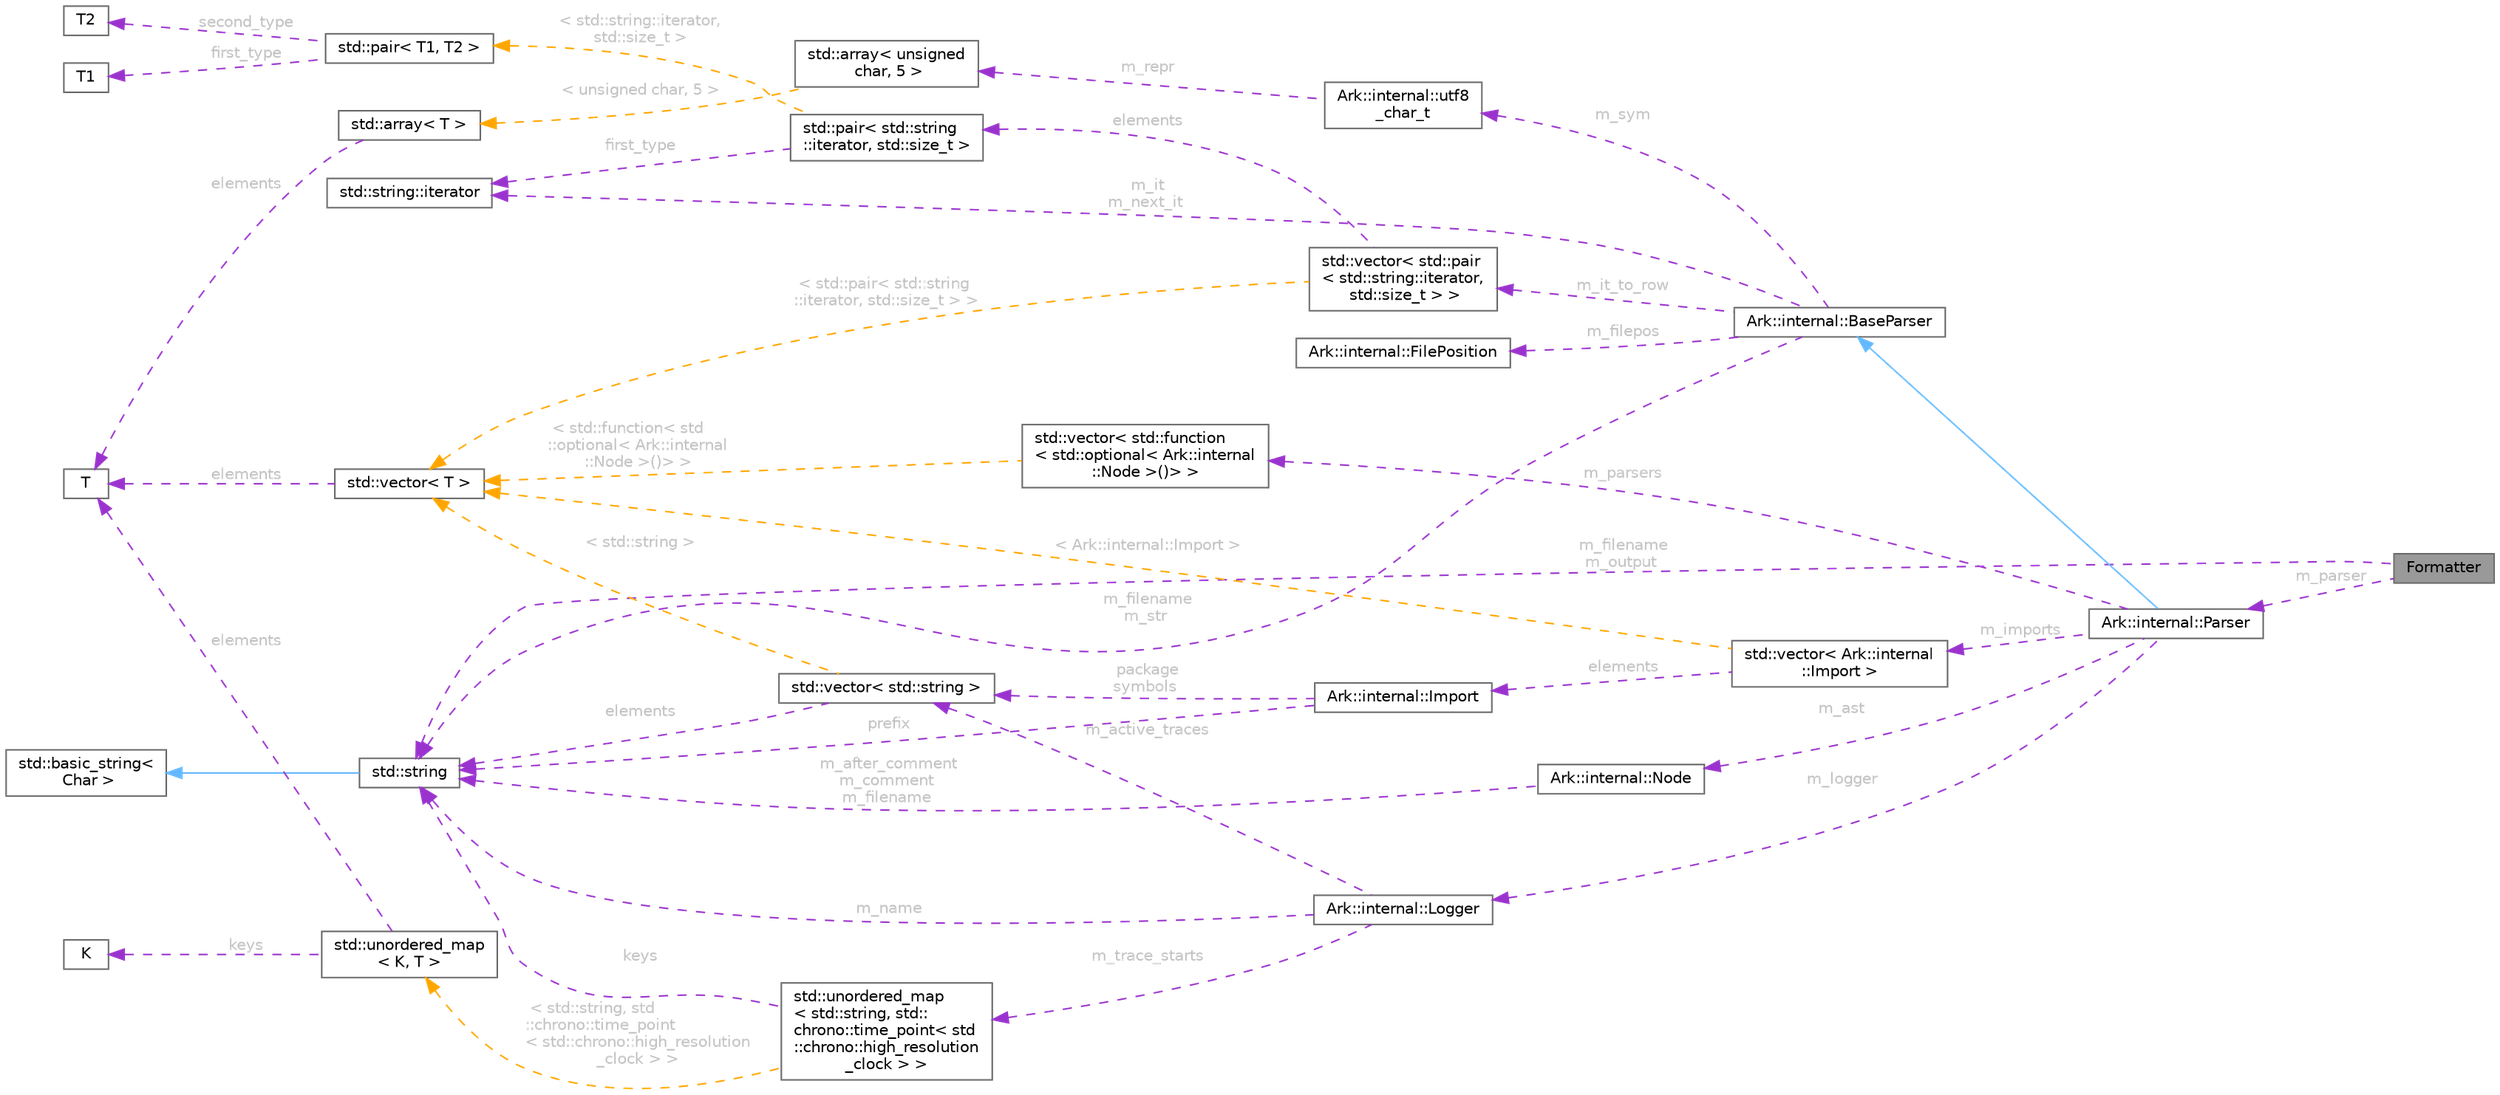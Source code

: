 digraph "Formatter"
{
 // INTERACTIVE_SVG=YES
 // LATEX_PDF_SIZE
  bgcolor="transparent";
  edge [fontname=Helvetica,fontsize=10,labelfontname=Helvetica,labelfontsize=10];
  node [fontname=Helvetica,fontsize=10,shape=box,height=0.2,width=0.4];
  rankdir="LR";
  Node1 [id="Node000001",label="Formatter",height=0.2,width=0.4,color="gray40", fillcolor="grey60", style="filled", fontcolor="black",tooltip=" "];
  Node2 -> Node1 [id="edge1_Node000001_Node000002",dir="back",color="darkorchid3",style="dashed",tooltip=" ",label=" m_filename\nm_output",fontcolor="grey" ];
  Node2 [id="Node000002",label="std::string",height=0.2,width=0.4,color="gray40", fillcolor="white", style="filled",tooltip=" "];
  Node3 -> Node2 [id="edge2_Node000002_Node000003",dir="back",color="steelblue1",style="solid",tooltip=" "];
  Node3 [id="Node000003",label="std::basic_string\<\l Char \>",height=0.2,width=0.4,color="gray40", fillcolor="white", style="filled",tooltip=" "];
  Node4 -> Node1 [id="edge3_Node000001_Node000004",dir="back",color="darkorchid3",style="dashed",tooltip=" ",label=" m_parser",fontcolor="grey" ];
  Node4 [id="Node000004",label="Ark::internal::Parser",height=0.2,width=0.4,color="gray40", fillcolor="white", style="filled",URL="$d9/d0c/classArk_1_1internal_1_1Parser.html",tooltip=" "];
  Node5 -> Node4 [id="edge4_Node000004_Node000005",dir="back",color="steelblue1",style="solid",tooltip=" "];
  Node5 [id="Node000005",label="Ark::internal::BaseParser",height=0.2,width=0.4,color="gray40", fillcolor="white", style="filled",URL="$d8/d00/classArk_1_1internal_1_1BaseParser.html",tooltip=" "];
  Node2 -> Node5 [id="edge5_Node000005_Node000002",dir="back",color="darkorchid3",style="dashed",tooltip=" ",label=" m_filename\nm_str",fontcolor="grey" ];
  Node6 -> Node5 [id="edge6_Node000005_Node000006",dir="back",color="darkorchid3",style="dashed",tooltip=" ",label=" m_it_to_row",fontcolor="grey" ];
  Node6 [id="Node000006",label="std::vector\< std::pair\l\< std::string::iterator,\l std::size_t \> \>",height=0.2,width=0.4,color="gray40", fillcolor="white", style="filled",tooltip=" "];
  Node7 -> Node6 [id="edge7_Node000006_Node000007",dir="back",color="darkorchid3",style="dashed",tooltip=" ",label=" elements",fontcolor="grey" ];
  Node7 [id="Node000007",label="std::pair\< std::string\l::iterator, std::size_t \>",height=0.2,width=0.4,color="gray40", fillcolor="white", style="filled",tooltip=" "];
  Node8 -> Node7 [id="edge8_Node000007_Node000008",dir="back",color="darkorchid3",style="dashed",tooltip=" ",label=" first_type",fontcolor="grey" ];
  Node8 [id="Node000008",label="std::string::iterator",height=0.2,width=0.4,color="gray40", fillcolor="white", style="filled",tooltip=" "];
  Node9 -> Node7 [id="edge9_Node000007_Node000009",dir="back",color="orange",style="dashed",tooltip=" ",label=" \< std::string::iterator,\l std::size_t \>",fontcolor="grey" ];
  Node9 [id="Node000009",label="std::pair\< T1, T2 \>",height=0.2,width=0.4,color="gray40", fillcolor="white", style="filled",tooltip=" "];
  Node10 -> Node9 [id="edge10_Node000009_Node000010",dir="back",color="darkorchid3",style="dashed",tooltip=" ",label=" first_type",fontcolor="grey" ];
  Node10 [id="Node000010",label="T1",height=0.2,width=0.4,color="gray40", fillcolor="white", style="filled",tooltip=" "];
  Node11 -> Node9 [id="edge11_Node000009_Node000011",dir="back",color="darkorchid3",style="dashed",tooltip=" ",label=" second_type",fontcolor="grey" ];
  Node11 [id="Node000011",label="T2",height=0.2,width=0.4,color="gray40", fillcolor="white", style="filled",tooltip=" "];
  Node12 -> Node6 [id="edge12_Node000006_Node000012",dir="back",color="orange",style="dashed",tooltip=" ",label=" \< std::pair\< std::string\l::iterator, std::size_t \> \>",fontcolor="grey" ];
  Node12 [id="Node000012",label="std::vector\< T \>",height=0.2,width=0.4,color="gray40", fillcolor="white", style="filled",tooltip=" "];
  Node13 -> Node12 [id="edge13_Node000012_Node000013",dir="back",color="darkorchid3",style="dashed",tooltip=" ",label=" elements",fontcolor="grey" ];
  Node13 [id="Node000013",label="T",height=0.2,width=0.4,color="gray40", fillcolor="white", style="filled",tooltip=" "];
  Node8 -> Node5 [id="edge14_Node000005_Node000008",dir="back",color="darkorchid3",style="dashed",tooltip=" ",label=" m_it\nm_next_it",fontcolor="grey" ];
  Node14 -> Node5 [id="edge15_Node000005_Node000014",dir="back",color="darkorchid3",style="dashed",tooltip=" ",label=" m_sym",fontcolor="grey" ];
  Node14 [id="Node000014",label="Ark::internal::utf8\l_char_t",height=0.2,width=0.4,color="gray40", fillcolor="white", style="filled",URL="$df/d83/classArk_1_1internal_1_1utf8__char__t.html",tooltip=" "];
  Node15 -> Node14 [id="edge16_Node000014_Node000015",dir="back",color="darkorchid3",style="dashed",tooltip=" ",label=" m_repr",fontcolor="grey" ];
  Node15 [id="Node000015",label="std::array\< unsigned\l char, 5 \>",height=0.2,width=0.4,color="gray40", fillcolor="white", style="filled",tooltip=" "];
  Node16 -> Node15 [id="edge17_Node000015_Node000016",dir="back",color="orange",style="dashed",tooltip=" ",label=" \< unsigned char, 5 \>",fontcolor="grey" ];
  Node16 [id="Node000016",label="std::array\< T \>",height=0.2,width=0.4,color="gray40", fillcolor="white", style="filled",tooltip=" "];
  Node13 -> Node16 [id="edge18_Node000016_Node000013",dir="back",color="darkorchid3",style="dashed",tooltip=" ",label=" elements",fontcolor="grey" ];
  Node17 -> Node5 [id="edge19_Node000005_Node000017",dir="back",color="darkorchid3",style="dashed",tooltip=" ",label=" m_filepos",fontcolor="grey" ];
  Node17 [id="Node000017",label="Ark::internal::FilePosition",height=0.2,width=0.4,color="gray40", fillcolor="white", style="filled",URL="$dd/d0e/structArk_1_1internal_1_1FilePosition.html",tooltip="Describe a position in a given file ; handled by the BaseParser."];
  Node18 -> Node4 [id="edge20_Node000004_Node000018",dir="back",color="darkorchid3",style="dashed",tooltip=" ",label=" m_logger",fontcolor="grey" ];
  Node18 [id="Node000018",label="Ark::internal::Logger",height=0.2,width=0.4,color="gray40", fillcolor="white", style="filled",URL="$d6/d2f/classArk_1_1internal_1_1Logger.html",tooltip=" "];
  Node2 -> Node18 [id="edge21_Node000018_Node000002",dir="back",color="darkorchid3",style="dashed",tooltip=" ",label=" m_name",fontcolor="grey" ];
  Node19 -> Node18 [id="edge22_Node000018_Node000019",dir="back",color="darkorchid3",style="dashed",tooltip=" ",label=" m_trace_starts",fontcolor="grey" ];
  Node19 [id="Node000019",label="std::unordered_map\l\< std::string, std::\lchrono::time_point\< std\l::chrono::high_resolution\l_clock \> \>",height=0.2,width=0.4,color="gray40", fillcolor="white", style="filled",tooltip=" "];
  Node2 -> Node19 [id="edge23_Node000019_Node000002",dir="back",color="darkorchid3",style="dashed",tooltip=" ",label=" keys",fontcolor="grey" ];
  Node20 -> Node19 [id="edge24_Node000019_Node000020",dir="back",color="orange",style="dashed",tooltip=" ",label=" \< std::string, std\l::chrono::time_point\l\< std::chrono::high_resolution\l_clock \> \>",fontcolor="grey" ];
  Node20 [id="Node000020",label="std::unordered_map\l\< K, T \>",height=0.2,width=0.4,color="gray40", fillcolor="white", style="filled",tooltip=" "];
  Node21 -> Node20 [id="edge25_Node000020_Node000021",dir="back",color="darkorchid3",style="dashed",tooltip=" ",label=" keys",fontcolor="grey" ];
  Node21 [id="Node000021",label="K",height=0.2,width=0.4,color="gray40", fillcolor="white", style="filled",tooltip=" "];
  Node13 -> Node20 [id="edge26_Node000020_Node000013",dir="back",color="darkorchid3",style="dashed",tooltip=" ",label=" elements",fontcolor="grey" ];
  Node22 -> Node18 [id="edge27_Node000018_Node000022",dir="back",color="darkorchid3",style="dashed",tooltip=" ",label=" m_active_traces",fontcolor="grey" ];
  Node22 [id="Node000022",label="std::vector\< std::string \>",height=0.2,width=0.4,color="gray40", fillcolor="white", style="filled",tooltip=" "];
  Node2 -> Node22 [id="edge28_Node000022_Node000002",dir="back",color="darkorchid3",style="dashed",tooltip=" ",label=" elements",fontcolor="grey" ];
  Node12 -> Node22 [id="edge29_Node000022_Node000012",dir="back",color="orange",style="dashed",tooltip=" ",label=" \< std::string \>",fontcolor="grey" ];
  Node23 -> Node4 [id="edge30_Node000004_Node000023",dir="back",color="darkorchid3",style="dashed",tooltip=" ",label=" m_ast",fontcolor="grey" ];
  Node23 [id="Node000023",label="Ark::internal::Node",height=0.2,width=0.4,color="gray40", fillcolor="white", style="filled",URL="$dc/d9e/classArk_1_1internal_1_1Node.html",tooltip="A node of an Abstract Syntax Tree for ArkScript."];
  Node2 -> Node23 [id="edge31_Node000023_Node000002",dir="back",color="darkorchid3",style="dashed",tooltip=" ",label=" m_after_comment\nm_comment\nm_filename",fontcolor="grey" ];
  Node24 -> Node4 [id="edge32_Node000004_Node000024",dir="back",color="darkorchid3",style="dashed",tooltip=" ",label=" m_imports",fontcolor="grey" ];
  Node24 [id="Node000024",label="std::vector\< Ark::internal\l::Import \>",height=0.2,width=0.4,color="gray40", fillcolor="white", style="filled",tooltip=" "];
  Node25 -> Node24 [id="edge33_Node000024_Node000025",dir="back",color="darkorchid3",style="dashed",tooltip=" ",label=" elements",fontcolor="grey" ];
  Node25 [id="Node000025",label="Ark::internal::Import",height=0.2,width=0.4,color="gray40", fillcolor="white", style="filled",URL="$da/d03/structArk_1_1internal_1_1Import.html",tooltip=" "];
  Node2 -> Node25 [id="edge34_Node000025_Node000002",dir="back",color="darkorchid3",style="dashed",tooltip=" ",label=" prefix",fontcolor="grey" ];
  Node22 -> Node25 [id="edge35_Node000025_Node000022",dir="back",color="darkorchid3",style="dashed",tooltip=" ",label=" package\nsymbols",fontcolor="grey" ];
  Node12 -> Node24 [id="edge36_Node000024_Node000012",dir="back",color="orange",style="dashed",tooltip=" ",label=" \< Ark::internal::Import \>",fontcolor="grey" ];
  Node26 -> Node4 [id="edge37_Node000004_Node000026",dir="back",color="darkorchid3",style="dashed",tooltip=" ",label=" m_parsers",fontcolor="grey" ];
  Node26 [id="Node000026",label="std::vector\< std::function\l\< std::optional\< Ark::internal\l::Node \>()\> \>",height=0.2,width=0.4,color="gray40", fillcolor="white", style="filled",tooltip=" "];
  Node12 -> Node26 [id="edge38_Node000026_Node000012",dir="back",color="orange",style="dashed",tooltip=" ",label=" \< std::function\< std\l::optional\< Ark::internal\l::Node \>()\> \>",fontcolor="grey" ];
}
